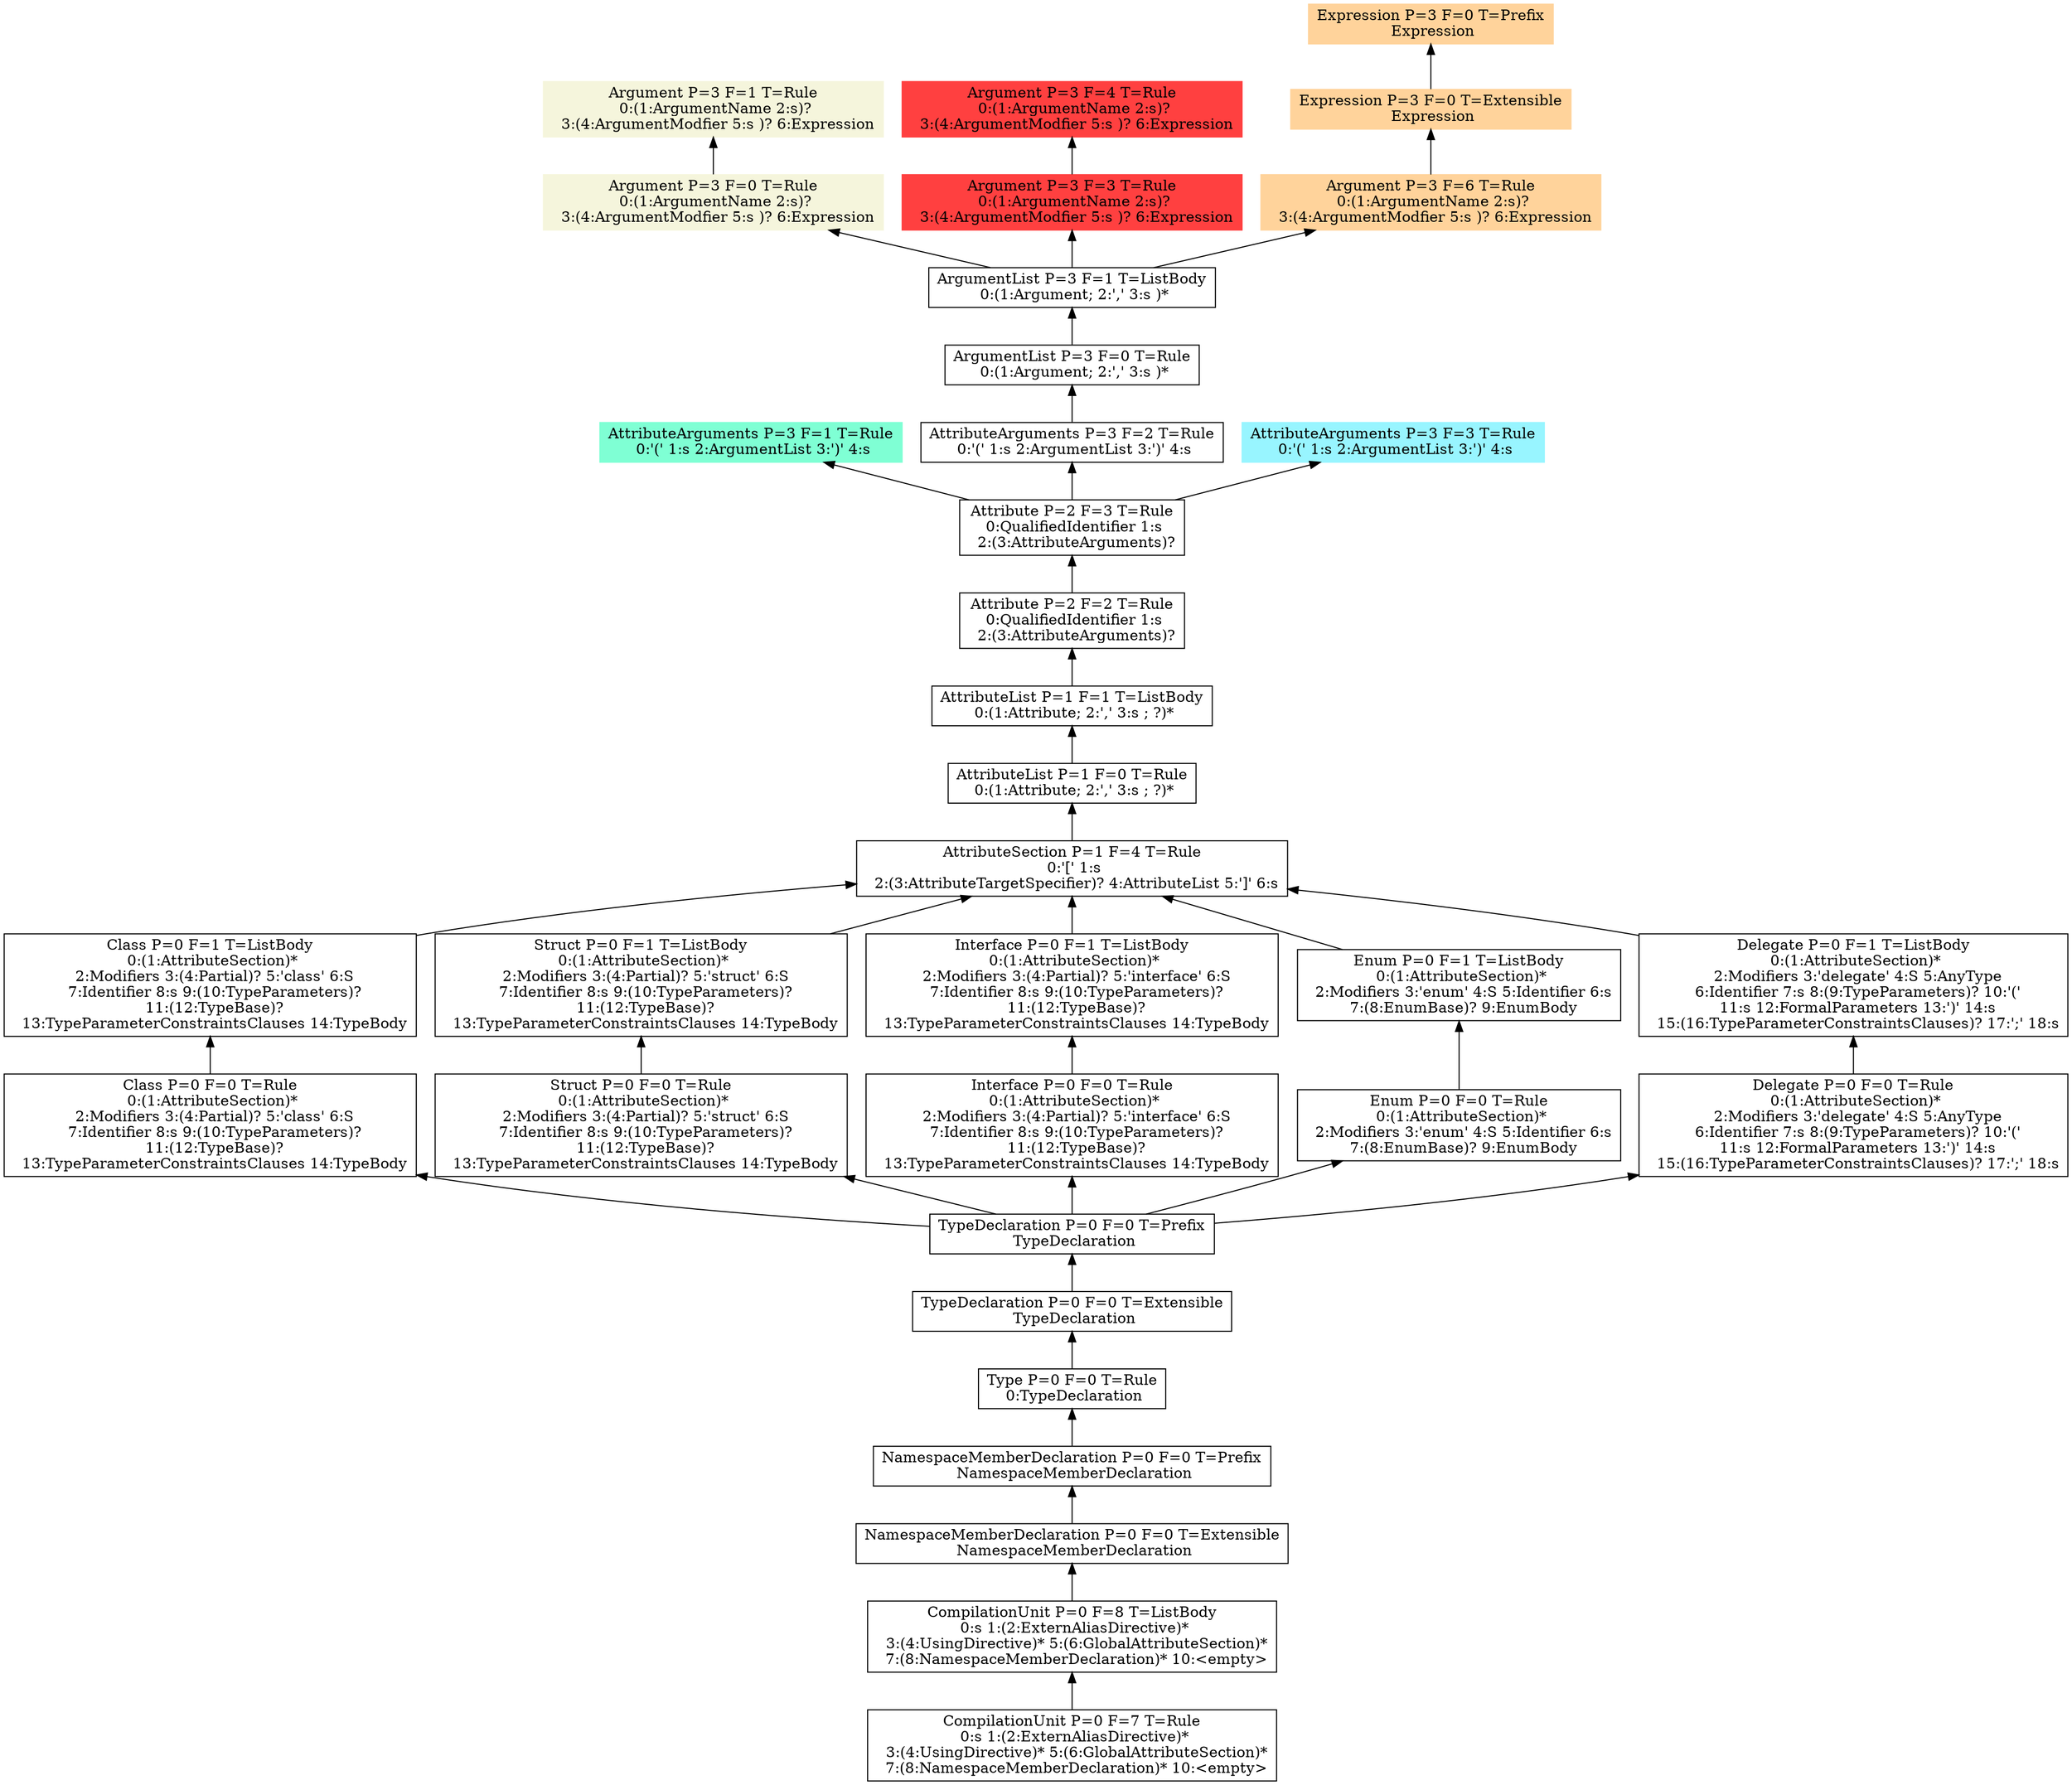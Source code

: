 
digraph RecoveryStackFrame
{
  AttributeArguments_Rule_3_1[label="AttributeArguments P=3 F=1 T=Rule
 0:'(' 1:s 2:ArgumentList 3:')' 4:s" color=aquamarine style=filled shape=box];
  Attribute_Rule_2_3[label="Attribute P=2 F=3 T=Rule
 0:QualifiedIdentifier 1:s
  2:(3:AttributeArguments)?" shape=box];
  Attribute_Rule_2_2[label="Attribute P=2 F=2 T=Rule
 0:QualifiedIdentifier 1:s
  2:(3:AttributeArguments)?" shape=box];
  AttributeList_ListBody_1_1[label="AttributeList P=1 F=1 T=ListBody
 0:(1:Attribute; 2:',' 3:s ; ?)*" shape=box];
  AttributeList_Rule_1_0[label="AttributeList P=1 F=0 T=Rule
 0:(1:Attribute; 2:',' 3:s ; ?)*" shape=box];
  AttributeSection_Rule_1_4[label="AttributeSection P=1 F=4 T=Rule
 0:'[' 1:s
  2:(3:AttributeTargetSpecifier)? 4:AttributeList 5:']' 6:s" shape=box];
  Class_ListBody_0_1[label="Class P=0 F=1 T=ListBody
 0:(1:AttributeSection)*
  2:Modifiers 3:(4:Partial)? 5:'class' 6:S
  7:Identifier 8:s 9:(10:TypeParameters)?
  11:(12:TypeBase)?
  13:TypeParameterConstraintsClauses 14:TypeBody" shape=box];
  Class_Rule_0_0[label="Class P=0 F=0 T=Rule
 0:(1:AttributeSection)*
  2:Modifiers 3:(4:Partial)? 5:'class' 6:S
  7:Identifier 8:s 9:(10:TypeParameters)?
  11:(12:TypeBase)?
  13:TypeParameterConstraintsClauses 14:TypeBody" shape=box];
  TypeDeclaration_Prefix_0_0[label="TypeDeclaration P=0 F=0 T=Prefix
 TypeDeclaration" shape=box];
  TypeDeclaration_Extensible_0_0[label="TypeDeclaration P=0 F=0 T=Extensible
 TypeDeclaration" shape=box];
  Type_Rule_0_0[label="Type P=0 F=0 T=Rule
 0:TypeDeclaration" shape=box];
  NamespaceMemberDeclaration_Prefix_0_0[label="NamespaceMemberDeclaration P=0 F=0 T=Prefix
 NamespaceMemberDeclaration" shape=box];
  NamespaceMemberDeclaration_Extensible_0_0[label="NamespaceMemberDeclaration P=0 F=0 T=Extensible
 NamespaceMemberDeclaration" shape=box];
  CompilationUnit_ListBody_0_8[label="CompilationUnit P=0 F=8 T=ListBody
 0:s 1:(2:ExternAliasDirective)*
  3:(4:UsingDirective)* 5:(6:GlobalAttributeSection)*
  7:(8:NamespaceMemberDeclaration)* 10:<empty>" shape=box];
  CompilationUnit_Rule_0_7[label="CompilationUnit P=0 F=7 T=Rule
 0:s 1:(2:ExternAliasDirective)*
  3:(4:UsingDirective)* 5:(6:GlobalAttributeSection)*
  7:(8:NamespaceMemberDeclaration)* 10:<empty>" shape=box];
  Struct_ListBody_0_1[label="Struct P=0 F=1 T=ListBody
 0:(1:AttributeSection)*
  2:Modifiers 3:(4:Partial)? 5:'struct' 6:S
  7:Identifier 8:s 9:(10:TypeParameters)?
  11:(12:TypeBase)?
  13:TypeParameterConstraintsClauses 14:TypeBody" shape=box];
  Struct_Rule_0_0[label="Struct P=0 F=0 T=Rule
 0:(1:AttributeSection)*
  2:Modifiers 3:(4:Partial)? 5:'struct' 6:S
  7:Identifier 8:s 9:(10:TypeParameters)?
  11:(12:TypeBase)?
  13:TypeParameterConstraintsClauses 14:TypeBody" shape=box];
  Interface_ListBody_0_1[label="Interface P=0 F=1 T=ListBody
 0:(1:AttributeSection)*
  2:Modifiers 3:(4:Partial)? 5:'interface' 6:S
  7:Identifier 8:s 9:(10:TypeParameters)?
  11:(12:TypeBase)?
  13:TypeParameterConstraintsClauses 14:TypeBody" shape=box];
  Interface_Rule_0_0[label="Interface P=0 F=0 T=Rule
 0:(1:AttributeSection)*
  2:Modifiers 3:(4:Partial)? 5:'interface' 6:S
  7:Identifier 8:s 9:(10:TypeParameters)?
  11:(12:TypeBase)?
  13:TypeParameterConstraintsClauses 14:TypeBody" shape=box];
  Enum_ListBody_0_1[label="Enum P=0 F=1 T=ListBody
 0:(1:AttributeSection)*
  2:Modifiers 3:'enum' 4:S 5:Identifier 6:s
  7:(8:EnumBase)? 9:EnumBody" shape=box];
  Enum_Rule_0_0[label="Enum P=0 F=0 T=Rule
 0:(1:AttributeSection)*
  2:Modifiers 3:'enum' 4:S 5:Identifier 6:s
  7:(8:EnumBase)? 9:EnumBody" shape=box];
  Delegate_ListBody_0_1[label="Delegate P=0 F=1 T=ListBody
 0:(1:AttributeSection)*
  2:Modifiers 3:'delegate' 4:S 5:AnyType
  6:Identifier 7:s 8:(9:TypeParameters)? 10:'('
  11:s 12:FormalParameters 13:')' 14:s
  15:(16:TypeParameterConstraintsClauses)? 17:';' 18:s" shape=box];
  Delegate_Rule_0_0[label="Delegate P=0 F=0 T=Rule
 0:(1:AttributeSection)*
  2:Modifiers 3:'delegate' 4:S 5:AnyType
  6:Identifier 7:s 8:(9:TypeParameters)? 10:'('
  11:s 12:FormalParameters 13:')' 14:s
  15:(16:TypeParameterConstraintsClauses)? 17:';' 18:s" shape=box];
  Argument_Rule_3_1[label="Argument P=3 F=1 T=Rule
 0:(1:ArgumentName 2:s)?
  3:(4:ArgumentModfier 5:s )? 6:Expression" color=beige style=filled shape=box];
  Argument_Rule_3_0[label="Argument P=3 F=0 T=Rule
 0:(1:ArgumentName 2:s)?
  3:(4:ArgumentModfier 5:s )? 6:Expression" color=beige style=filled shape=box];
  ArgumentList_ListBody_3_1[label="ArgumentList P=3 F=1 T=ListBody
 0:(1:Argument; 2:',' 3:s )*" shape=box];
  ArgumentList_Rule_3_0[label="ArgumentList P=3 F=0 T=Rule
 0:(1:Argument; 2:',' 3:s )*" shape=box];
  AttributeArguments_Rule_3_2[label="AttributeArguments P=3 F=2 T=Rule
 0:'(' 1:s 2:ArgumentList 3:')' 4:s" shape=box];
  Argument_Rule_3_4[label="Argument P=3 F=4 T=Rule
 0:(1:ArgumentName 2:s)?
  3:(4:ArgumentModfier 5:s )? 6:Expression" color=brown1 style=filled shape=box];
  Argument_Rule_3_3[label="Argument P=3 F=3 T=Rule
 0:(1:ArgumentName 2:s)?
  3:(4:ArgumentModfier 5:s )? 6:Expression" color=brown1 style=filled shape=box];
  Expression_Prefix_3_0[label="Expression P=3 F=0 T=Prefix
 Expression" color=burlywood1 style=filled shape=box];
  Expression_Extensible_3_0[label="Expression P=3 F=0 T=Extensible
 Expression" color=burlywood1 style=filled shape=box];
  Argument_Rule_3_6[label="Argument P=3 F=6 T=Rule
 0:(1:ArgumentName 2:s)?
  3:(4:ArgumentModfier 5:s )? 6:Expression" color=burlywood1 style=filled shape=box];
  AttributeArguments_Rule_3_3[label="AttributeArguments P=3 F=3 T=Rule
 0:'(' 1:s 2:ArgumentList 3:')' 4:s" color=cadetblue1 style=filled shape=box];
  AttributeArguments_Rule_3_1 -> Attribute_Rule_2_3 [dir=back];
  Attribute_Rule_2_3 -> Attribute_Rule_2_2 [dir=back];
  Attribute_Rule_2_2 -> AttributeList_ListBody_1_1 [dir=back];
  AttributeList_ListBody_1_1 -> AttributeList_Rule_1_0 [dir=back];
  AttributeList_Rule_1_0 -> AttributeSection_Rule_1_4 [dir=back];
  AttributeSection_Rule_1_4 -> Class_ListBody_0_1 [dir=back];
  Class_ListBody_0_1 -> Class_Rule_0_0 [dir=back];
  Class_Rule_0_0 -> TypeDeclaration_Prefix_0_0 [dir=back];
  TypeDeclaration_Prefix_0_0 -> TypeDeclaration_Extensible_0_0 [dir=back];
  TypeDeclaration_Extensible_0_0 -> Type_Rule_0_0 [dir=back];
  Type_Rule_0_0 -> NamespaceMemberDeclaration_Prefix_0_0 [dir=back];
  NamespaceMemberDeclaration_Prefix_0_0 -> NamespaceMemberDeclaration_Extensible_0_0 [dir=back];
  NamespaceMemberDeclaration_Extensible_0_0 -> CompilationUnit_ListBody_0_8 [dir=back];
  CompilationUnit_ListBody_0_8 -> CompilationUnit_Rule_0_7 [dir=back];
  AttributeSection_Rule_1_4 -> Struct_ListBody_0_1 [dir=back];
  Struct_ListBody_0_1 -> Struct_Rule_0_0 [dir=back];
  Struct_Rule_0_0 -> TypeDeclaration_Prefix_0_0 [dir=back];
  AttributeSection_Rule_1_4 -> Interface_ListBody_0_1 [dir=back];
  Interface_ListBody_0_1 -> Interface_Rule_0_0 [dir=back];
  Interface_Rule_0_0 -> TypeDeclaration_Prefix_0_0 [dir=back];
  AttributeSection_Rule_1_4 -> Enum_ListBody_0_1 [dir=back];
  Enum_ListBody_0_1 -> Enum_Rule_0_0 [dir=back];
  Enum_Rule_0_0 -> TypeDeclaration_Prefix_0_0 [dir=back];
  AttributeSection_Rule_1_4 -> Delegate_ListBody_0_1 [dir=back];
  Delegate_ListBody_0_1 -> Delegate_Rule_0_0 [dir=back];
  Delegate_Rule_0_0 -> TypeDeclaration_Prefix_0_0 [dir=back];
  Argument_Rule_3_1 -> Argument_Rule_3_0 [dir=back];
  Argument_Rule_3_0 -> ArgumentList_ListBody_3_1 [dir=back];
  ArgumentList_ListBody_3_1 -> ArgumentList_Rule_3_0 [dir=back];
  ArgumentList_Rule_3_0 -> AttributeArguments_Rule_3_2 [dir=back];
  AttributeArguments_Rule_3_2 -> Attribute_Rule_2_3 [dir=back];
  Argument_Rule_3_4 -> Argument_Rule_3_3 [dir=back];
  Argument_Rule_3_3 -> ArgumentList_ListBody_3_1 [dir=back];
  Expression_Prefix_3_0 -> Expression_Extensible_3_0 [dir=back];
  Expression_Extensible_3_0 -> Argument_Rule_3_6 [dir=back];
  Argument_Rule_3_6 -> ArgumentList_ListBody_3_1 [dir=back];
  AttributeArguments_Rule_3_3 -> Attribute_Rule_2_3 [dir=back];
}